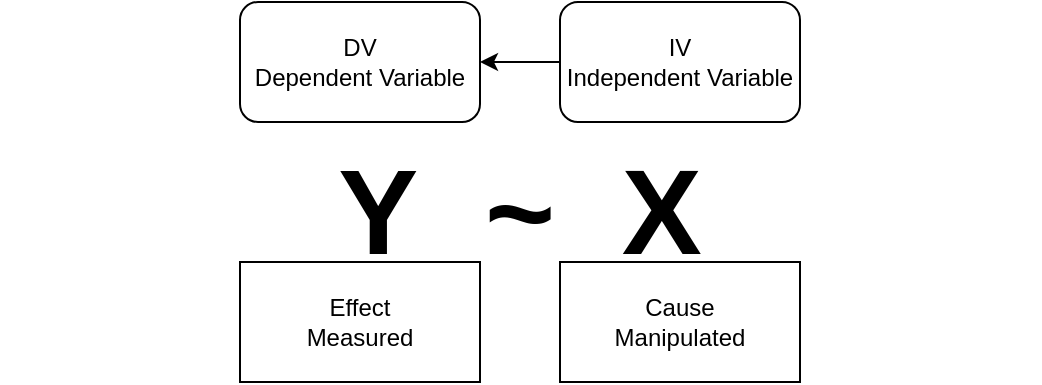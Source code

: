 <mxfile version="24.7.17">
  <diagram name="Page-1" id="L6y1dJaWX7HvOfDhKzMT">
    <mxGraphModel dx="1217" dy="708" grid="1" gridSize="10" guides="1" tooltips="1" connect="1" arrows="1" fold="1" page="1" pageScale="1" pageWidth="850" pageHeight="1100" math="0" shadow="0">
      <root>
        <mxCell id="0" />
        <mxCell id="1" parent="0" />
        <mxCell id="XF_axqlJQ_EYb5hoPTRm-2" value="&lt;font style=&quot;font-size: 50px;&quot;&gt;&lt;b style=&quot;font-size: 60px;&quot;&gt;&lt;font style=&quot;font-size: 60px;&quot;&gt;Y&amp;nbsp; ~&amp;nbsp; X&lt;br&gt;&lt;/font&gt;&lt;/b&gt;&lt;/font&gt;" style="text;html=1;align=center;verticalAlign=middle;whiteSpace=wrap;rounded=0;" vertex="1" parent="1">
          <mxGeometry x="120" y="250" width="520" height="90" as="geometry" />
        </mxCell>
        <mxCell id="XF_axqlJQ_EYb5hoPTRm-6" value="" style="edgeStyle=orthogonalEdgeStyle;rounded=0;orthogonalLoop=1;jettySize=auto;html=1;startArrow=classic;startFill=1;endArrow=none;endFill=0;" edge="1" parent="1" source="XF_axqlJQ_EYb5hoPTRm-4" target="XF_axqlJQ_EYb5hoPTRm-5">
          <mxGeometry relative="1" as="geometry" />
        </mxCell>
        <mxCell id="XF_axqlJQ_EYb5hoPTRm-4" value="DV&lt;br&gt;Dependent Variable" style="rounded=1;whiteSpace=wrap;html=1;fillColor=none;" vertex="1" parent="1">
          <mxGeometry x="240" y="190" width="120" height="60" as="geometry" />
        </mxCell>
        <mxCell id="XF_axqlJQ_EYb5hoPTRm-5" value="IV&lt;br&gt;Independent Variable" style="rounded=1;whiteSpace=wrap;html=1;fillColor=none;" vertex="1" parent="1">
          <mxGeometry x="400" y="190" width="120" height="60" as="geometry" />
        </mxCell>
        <mxCell id="XF_axqlJQ_EYb5hoPTRm-8" value="&lt;div&gt;Cause&lt;/div&gt;&lt;div&gt;Manipulated&lt;br&gt;&lt;/div&gt;" style="rounded=0;whiteSpace=wrap;html=1;fillColor=none;" vertex="1" parent="1">
          <mxGeometry x="400" y="320" width="120" height="60" as="geometry" />
        </mxCell>
        <mxCell id="XF_axqlJQ_EYb5hoPTRm-9" value="Effect&lt;br&gt;Measured" style="rounded=0;whiteSpace=wrap;html=1;fillColor=none;" vertex="1" parent="1">
          <mxGeometry x="240" y="320" width="120" height="60" as="geometry" />
        </mxCell>
      </root>
    </mxGraphModel>
  </diagram>
</mxfile>
